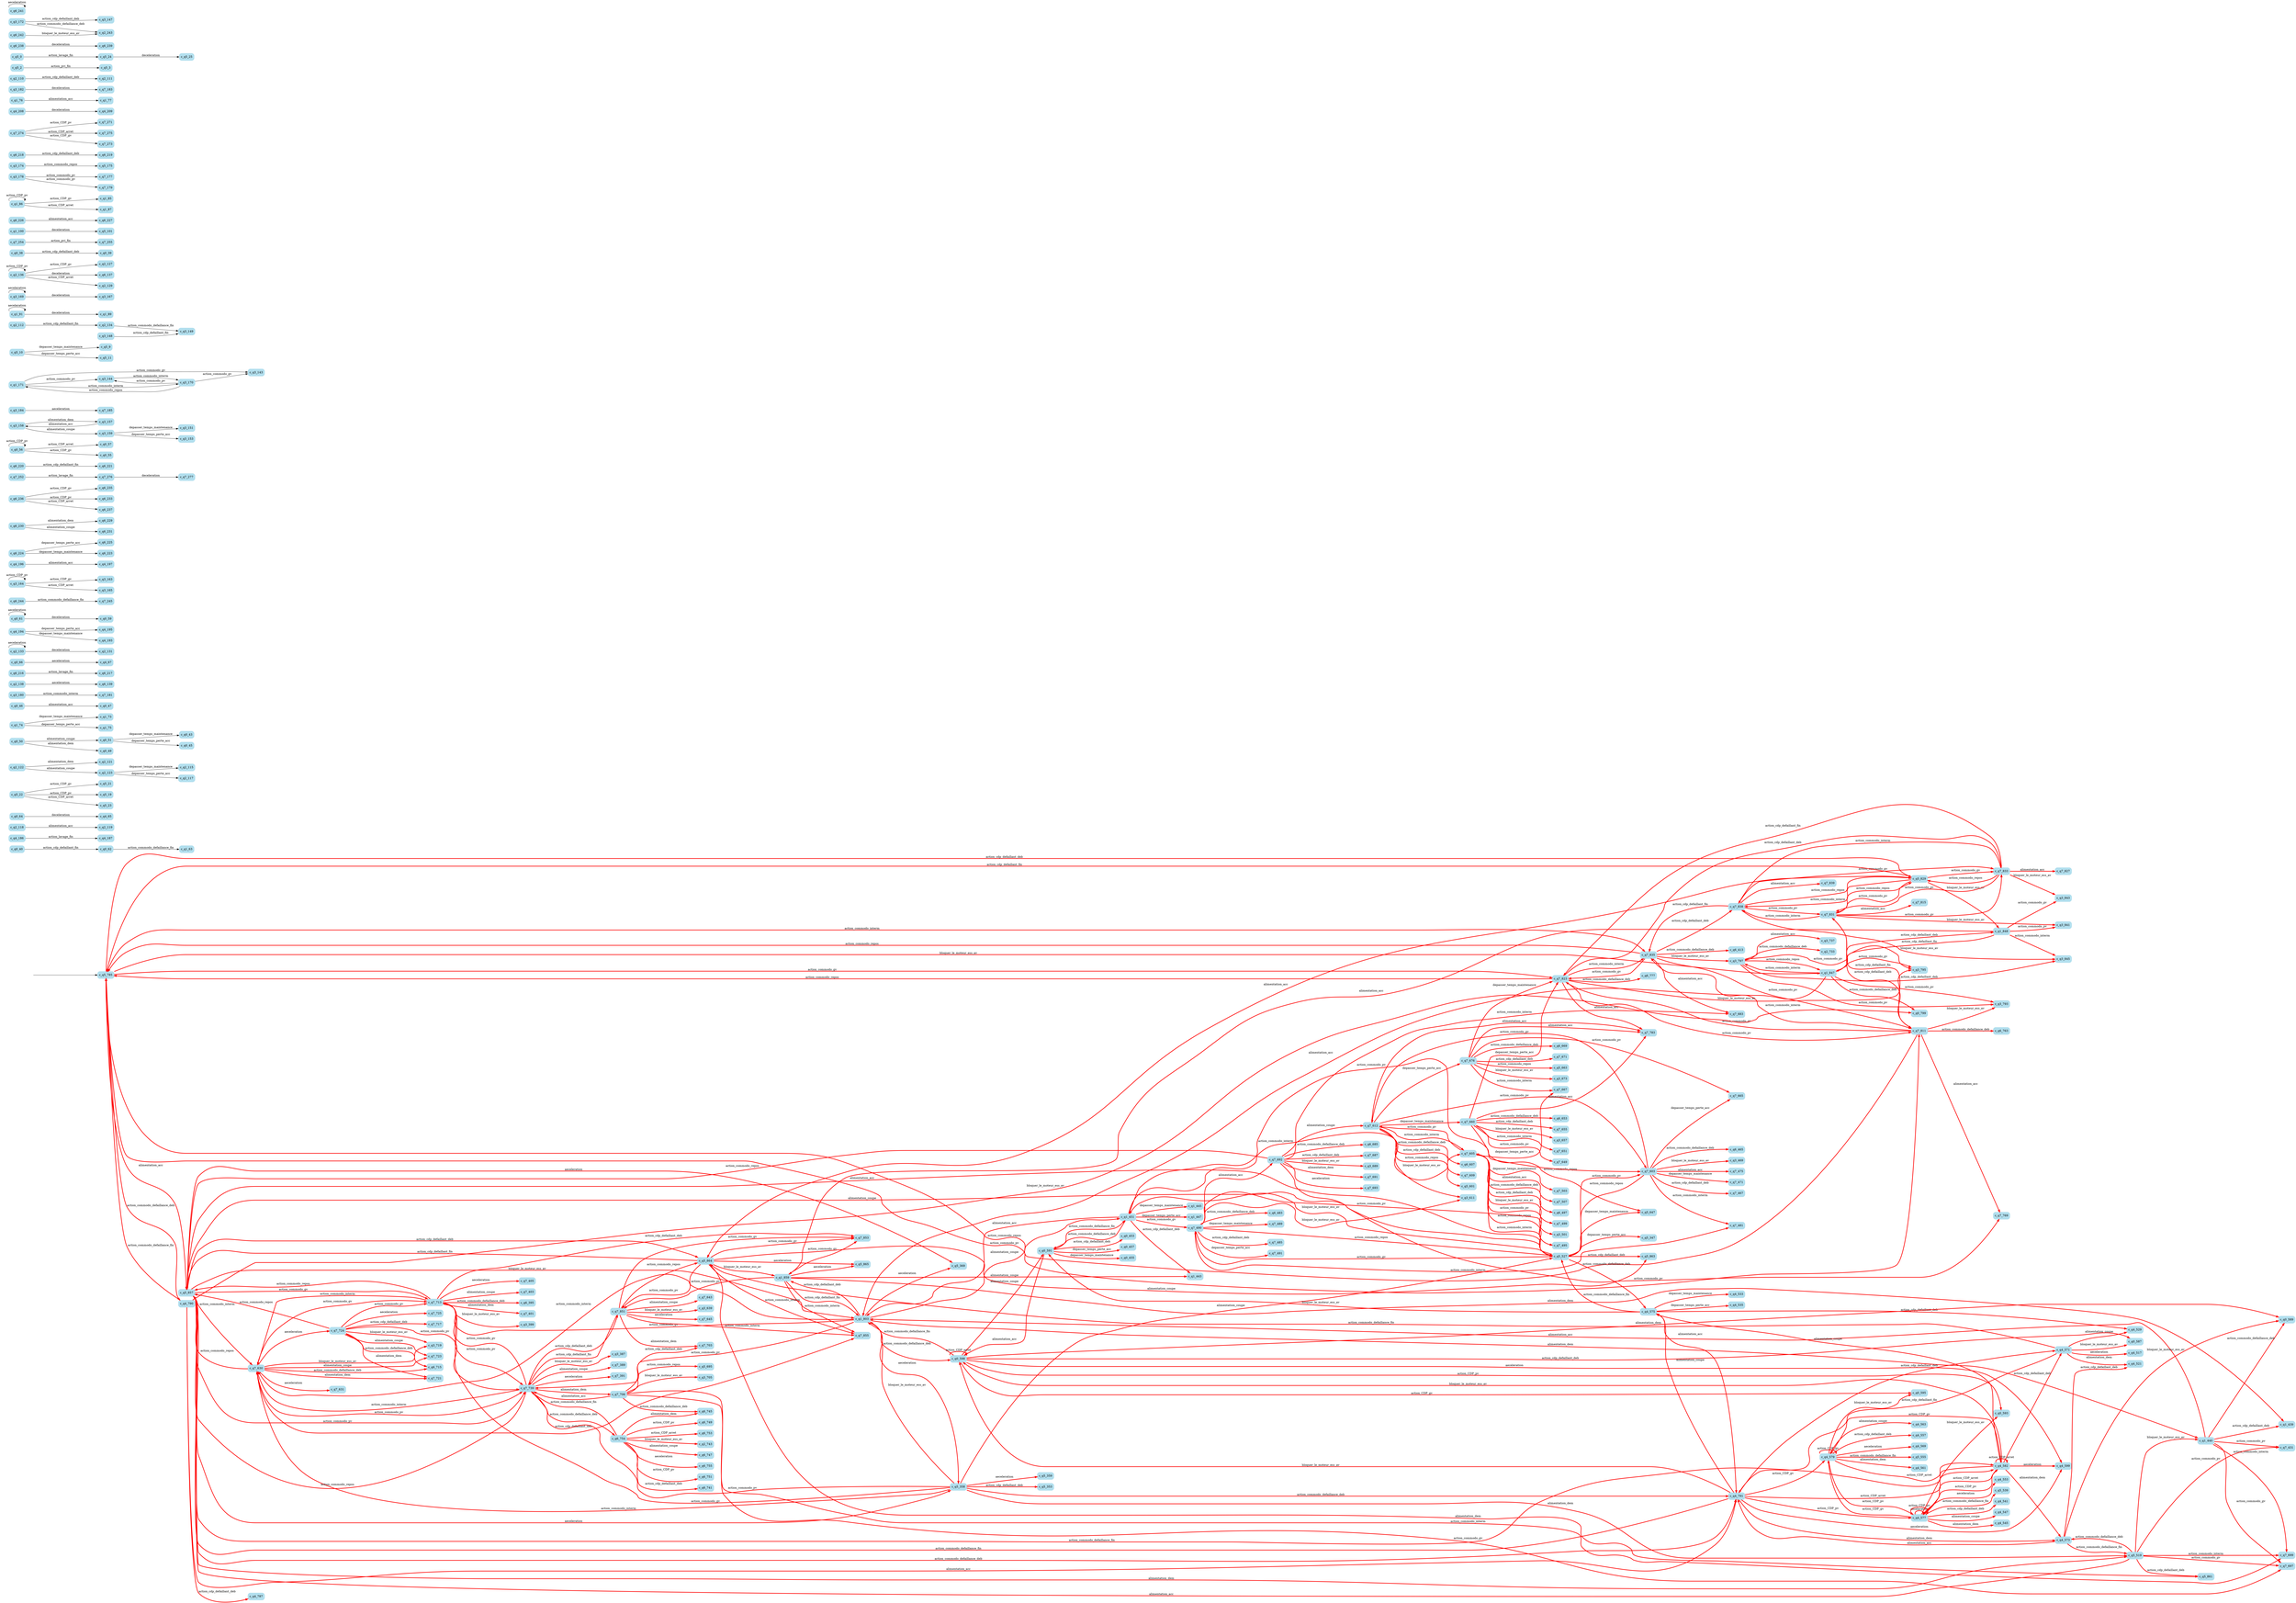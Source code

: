 digraph G {

	rankdir = LR;

	start_c_q5_785[style=invisible];

	node[shape=box, style="rounded, filled", color=lightblue2];

	c_q0_40[label="c_q0_40"];
	c_q4_187[label="c_q4_187"];
	c_q7_643[label="c_q7_643"];
	c_q2_119[label="c_q2_119"];
	c_q4_65[label="c_q4_65"];
	c_q5_22[label="c_q5_22"];
	c_q2_122[label="c_q2_122"];
	c_q3_387[label="c_q3_387"];
	c_q0_50[label="c_q0_50"];
	c_q1_74[label="c_q1_74"];
	c_q0_47[label="c_q0_47"];
	c_q3_180[label="c_q3_180"];
	c_q7_181[label="c_q7_181"];
	c_q6_139[label="c_q6_139"];
	c_q6_217[label="c_q6_217"];
	c_q4_599[label="c_q4_599"];
	c_q5_539[label="c_q5_539"];
	c_q2_115[label="c_q2_115"];
	c_q7_475[label="c_q7_475"];
	c_q0_66[label="c_q0_66"];
	c_q2_133[label="c_q2_133"];
	c_q7_507[label="c_q7_507"];
	c_q4_195[label="c_q4_195"];
	c_q7_405[label="c_q7_405"];
	c_q1_859[label="c_q1_859"];
	c_q7_676[label="c_q7_676"];
	c_q7_692[label="c_q7_692"];
	c_q7_671[label="c_q7_671"];
	c_q0_43[label="c_q0_43"];
	c_q7_630[label="c_q7_630"];
	c_q3_657[label="c_q3_657"];
	c_q6_751[label="c_q6_751"];
	c_q7_403[label="c_q7_403"];
	c_q0_61[label="c_q0_61"];
	c_q6_741[label="c_q6_741"];
	c_q3_719[label="c_q3_719"];
	c_q6_745[label="c_q6_745"];
	c_q3_793[label="c_q3_793"];
	c_q7_471[label="c_q7_471"];
	c_q7_665[label="c_q7_665"];
	c_q5_857[label="c_q5_857"];
	c_q7_245[label="c_q7_245"];
	c_q3_163[label="c_q3_163"];
	c_q4_196[label="c_q4_196"];
	c_q6_225[label="c_q6_225"];
	c_q6_230[label="c_q6_230"];
	c_q4_194[label="c_q4_194"];
	c_q7_769[label="c_q7_769"];
	c_q3_639[label="c_q3_639"];
	c_q6_497[label="c_q6_497"];
	c_q1_847[label="c_q1_847"];
	c_q5_358[label="c_q5_358"];
	c_q1_440[label="c_q1_440"];
	c_q6_749[label="c_q6_749"];
	c_q6_236[label="c_q6_236"];
	c_q7_276[label="c_q7_276"];
	c_q0_591[label="c_q0_591"];
	c_q4_517[label="c_q4_517"];
	c_q6_221[label="c_q6_221"];
	c_q6_483[label="c_q6_483"];
	c_q4_186[label="c_q4_186"];
	c_q4_579[label="c_q4_579"];
	c_q5_863[label="c_q5_863"];
	c_q0_57[label="c_q0_57"];
	c_q3_159[label="c_q3_159"];
	c_q3_184[label="c_q3_184"];
	c_q4_575[label="c_q4_575"];
	c_q6_413[label="c_q6_413"];
	c_q5_663[label="c_q5_663"];
	c_q6_777[label="c_q6_777"];
	c_q3_143[label="c_q3_143"];
	c_q5_9[label="c_q5_9"];
	c_q3_845[label="c_q3_845"];
	c_q7_839[label="c_q7_839"];
	c_q7_645[label="c_q7_645"];
	c_q7_697[label="c_q7_697"];
	c_q7_724[label="c_q7_724"];
	c_q7_499[label="c_q7_499"];
	c_q6_607[label="c_q6_607"];
	c_q2_112[label="c_q2_112"];
	c_q7_723[label="c_q7_723"];
	c_q1_89[label="c_q1_89"];
	c_q3_157[label="c_q3_157"];
	c_q3_167[label="c_q3_167"];
	c_q2_134[label="c_q2_134"];
	c_q6_395[label="c_q6_395"];
	c_q2_127[label="c_q2_127"];
	c_q7_651[label="c_q7_651"];
	c_q0_64[label="c_q0_64"];
	c_q4_541[label="c_q4_541"];
	c_q0_38[label="c_q0_38"];
	c_q1_803[label="c_q1_803"];
	c_q4_563[label="c_q4_563"];
	c_q6_137[label="c_q6_137"];
	c_q7_649[label="c_q7_649"];
	c_q5_359[label="c_q5_359"];
	c_q0_457[label="c_q0_457"];
	c_q0_45[label="c_q0_45"];
	c_q5_865[label="c_q5_865"];
	c_q3_673[label="c_q3_673"];
	c_q7_255[label="c_q7_255"];
	c_q6_753[label="c_q6_753"];
	c_q1_445[label="c_q1_445"];
	c_q5_101[label="c_q5_101"];
	c_q6_226[label="c_q6_226"];
	c_q1_85[label="c_q1_85"];
	c_q4_571[label="c_q4_571"];
	c_q3_797[label="c_q3_797"];
	c_q1_63[label="c_q1_63"];
	c_q3_737[label="c_q3_737"];
	c_q7_683[label="c_q7_683"];
	c_q1_91[label="c_q1_91"];
	c_q7_489[label="c_q7_489"];
	c_q4_557[label="c_q4_557"];
	c_q7_389[label="c_q7_389"];
	c_q7_605[label="c_q7_605"];
	c_q7_431[label="c_q7_431"];
	c_q7_717[label="c_q7_717"];
	c_q7_185[label="c_q7_185"];
	c_q5_647[label="c_q5_647"];
	c_q7_835[label="c_q7_835"];
	c_q6_216[label="c_q6_216"];
	c_q4_547[label="c_q4_547"];
	c_q1_100[label="c_q1_100"];
	c_q3_178[label="c_q3_178"];
	c_q3_174[label="c_q3_174"];
	c_q7_254[label="c_q7_254"];
	c_q4_569[label="c_q4_569"];
	c_q0_56[label="c_q0_56"];
	c_q7_609[label="c_q7_609"];
	c_q7_851[label="c_q7_851"];
	c_q2_131[label="c_q2_131"];
	c_q7_177[label="c_q7_177"];
	c_q7_667[label="c_q7_667"];
	c_q4_197[label="c_q4_197"];
	c_q5_11[label="c_q5_11"];
	c_q4_791[label="c_q4_791"];
	c_q5_861[label="c_q5_861"];
	c_q0_59[label="c_q0_59"];
	c_q6_218[label="c_q6_218"];
	c_q7_271[label="c_q7_271"];
	c_q3_151[label="c_q3_151"];
	c_q1_443[label="c_q1_443"];
	c_q1_73[label="c_q1_73"];
	c_q6_219[label="c_q6_219"];
	c_q6_229[label="c_q6_229"];
	c_q7_838[label="c_q7_838"];
	c_q7_706[label="c_q7_706"];
	c_q4_208[label="c_q4_208"];
	c_q5_829[label="c_q5_829"];
	c_q6_685[label="c_q6_685"];
	c_q1_77[label="c_q1_77"];
	c_q3_182[label="c_q3_182"];
	c_q2_110[label="c_q2_110"];
	c_q3_158[label="c_q3_158"];
	c_q7_275[label="c_q7_275"];
	c_q5_21[label="c_q5_21"];
	c_q0_55[label="c_q0_55"];
	c_q5_601[label="c_q5_601"];
	c_q7_179[label="c_q7_179"];
	c_q7_713[label="c_q7_713"];
	c_q2_138[label="c_q2_138"];
	c_q0_62[label="c_q0_62"];
	c_q2_111[label="c_q2_111"];
	c_q7_853[label="c_q7_853"];
	c_q3_165[label="c_q3_165"];
	c_q6_669[label="c_q6_669"];
	c_q4_535[label="c_q4_535"];
	c_q7_721[label="c_q7_721"];
	c_q2_743[label="c_q2_743"];
	c_q0_455[label="c_q0_455"];
	c_q3_148[label="c_q3_148"];
	c_q7_603[label="c_q7_603"];
	c_q7_183[label="c_q7_183"];
	c_q4_577[label="c_q4_577"];
	c_q7_699[label="c_q7_699"];
	c_q5_519[label="c_q5_519"];
	c_q3_169[label="c_q3_169"];
	c_q6_223[label="c_q6_223"];
	c_q6_235[label="c_q6_235"];
	c_q5_2[label="c_q5_2"];
	c_q4_209[label="c_q4_209"];
	c_q6_220[label="c_q6_220"];
	c_q6_747[label="c_q6_747"];
	c_q5_369[label="c_q5_369"];
	c_q5_175[label="c_q5_175"];
	c_q7_277[label="c_q7_277"];
	c_q5_785[label="c_q5_785"];
	c_q7_703[label="c_q7_703"];
	c_q5_0[label="c_q5_0"];
	c_q5_695[label="c_q5_695"];
	c_q3_149[label="c_q3_149"];
	c_q7_725[label="c_q7_725"];
	c_q2_136[label="c_q2_136"];
	c_q7_833[label="c_q7_833"];
	c_q3_611[label="c_q3_611"];
	c_q5_19[label="c_q5_19"];
	c_q7_811[label="c_q7_811"];
	c_q6_239[label="c_q6_239"];
	c_q6_754[label="c_q6_754"];
	c_q0_51[label="c_q0_51"];
	c_q7_612[label="c_q7_612"];
	c_q7_739[label="c_q7_739"];
	c_q6_227[label="c_q6_227"];
	c_q6_244[label="c_q6_244"];
	c_q3_147[label="c_q3_147"];
	c_q0_453[label="c_q0_453"];
	c_q7_481[label="c_q7_481"];
	c_q3_501[label="c_q3_501"];
	c_q5_555[label="c_q5_555"];
	c_q6_715[label="c_q6_715"];
	c_q4_529[label="c_q4_529"];
	c_q3_705[label="c_q3_705"];
	c_q1_86[label="c_q1_86"];
	c_q2_733[label="c_q2_733"];
	c_q0_46[label="c_q0_46"];
	c_q3_153[label="c_q3_153"];
	c_q3_144[label="c_q3_144"];
	c_q5_864[label="c_q5_864"];
	c_q3_841[label="c_q3_841"];
	c_q6_238[label="c_q6_238"];
	c_q1_87[label="c_q1_87"];
	c_q6_653[label="c_q6_653"];
	c_q3_843[label="c_q3_843"];
	c_q7_485[label="c_q7_485"];
	c_q7_467[label="c_q7_467"];
	c_q5_10[label="c_q5_10"];
	c_q7_391[label="c_q7_391"];
	c_q7_827[label="c_q7_827"];
	c_q3_164[label="c_q3_164"];
	c_q1_171[label="c_q1_171"];
	c_q2_243[label="c_q2_243"];
	c_q7_815[label="c_q7_815"];
	c_q1_75[label="c_q1_75"];
	c_q6_233[label="c_q6_233"];
	c_q3_170[label="c_q3_170"];
	c_q7_274[label="c_q7_274"];
	c_q6_242[label="c_q6_242"];
	c_q0_39[label="c_q0_39"];
	c_q2_129[label="c_q2_129"];
	c_q1_76[label="c_q1_76"];
	c_q0_587[label="c_q0_587"];
	c_q1_848[label="c_q1_848"];
	c_q5_353[label="c_q5_353"];
	c_q1_439[label="c_q1_439"];
	c_q4_521[label="c_q4_521"];
	c_q4_545[label="c_q4_545"];
	c_q7_631[label="c_q7_631"];
	c_q2_121[label="c_q2_121"];
	c_q7_655[label="c_q7_655"];
	c_q4_193[label="c_q4_193"];
	c_q7_660[label="c_q7_660"];
	c_q7_687[label="c_q7_687"];
	c_q2_117[label="c_q2_117"];
	c_q4_553[label="c_q4_553"];
	c_q7_855[label="c_q7_855"];
	c_q2_118[label="c_q2_118"];
	c_q0_589[label="c_q0_589"];
	c_q0_593[label="c_q0_593"];
	c_q0_49[label="c_q0_49"];
	c_q6_237[label="c_q6_237"];
	c_q4_533[label="c_q4_533"];
	c_q5_25[label="c_q5_25"];
	c_q7_401[label="c_q7_401"];
	c_q6_224[label="c_q6_224"];
	c_q3_689[label="c_q3_689"];
	c_q7_273[label="c_q7_273"];
	c_q1_447[label="c_q1_447"];
	c_q3_795[label="c_q3_795"];
	c_q1_451[label="c_q1_451"];
	c_q4_561[label="c_q4_561"];
	c_q7_491[label="c_q7_491"];
	c_q7_691[label="c_q7_691"];
	c_q7_252[label="c_q7_252"];
	c_q7_490[label="c_q7_490"];
	c_q6_241[label="c_q6_241"];
	c_q3_172[label="c_q3_172"];
	c_q7_783[label="c_q7_783"];
	c_q4_582[label="c_q4_582"];
	c_q6_465[label="c_q6_465"];
	c_q4_67[label="c_q4_67"];
	c_q3_399[label="c_q3_399"];
	c_q5_23[label="c_q5_23"];
	c_q5_347[label="c_q5_347"];
	c_q2_123[label="c_q2_123"];
	c_q4_573[label="c_q4_573"];
	c_q0_598[label="c_q0_598"];
	c_q7_823[label="c_q7_823"];
	c_q4_790[label="c_q4_790"];
	c_q7_831[label="c_q7_831"];
	c_q5_3[label="c_q5_3"];
	c_q5_527[label="c_q5_527"];
	c_q0_595[label="c_q0_595"];
	c_q6_231[label="c_q6_231"];
	c_q5_24[label="c_q5_24"];
	c_q6_755[label="c_q6_755"];
	c_q7_495[label="c_q7_495"];
	c_q7_503[label="c_q7_503"];
	c_q4_787[label="c_q4_787"];
	c_q7_693[label="c_q7_693"];
	c_q0_799[label="c_q0_799"];
	c_q3_469[label="c_q3_469"];
	c_q6_763[label="c_q6_763"];

	start_c_q5_785 -> c_q5_785;
	c_q5_0 -> c_q5_24[label="action_lavage_fin"];
	c_q5_2 -> c_q5_3[label="action_pvi_fin"];
	c_q5_785 -> c_q5_829[label="action_cdp_defaillant_deb", penwidth=3, color=red];
	c_q5_829 -> c_q5_785[label="action_cdp_defaillant_fin", penwidth=3, color=red];
	c_q5_10 -> c_q5_9[label="depasser_temps_maintenance"];
	c_q5_10 -> c_q5_11[label="depasser_temps_perte_acc"];
	c_q5_785 -> c_q5_857[label="alimentation_acc", penwidth=3, color=red];
	c_q5_857 -> c_q5_519[label="alimentation_dem", penwidth=3, color=red];
	c_q5_857 -> c_q5_527[label="alimentation_coupe", penwidth=3, color=red];
	c_q5_22 -> c_q5_19[label="action_CDP_pv"];
	c_q5_22 -> c_q5_21[label="action_CDP_gv"];
	c_q5_22 -> c_q5_23[label="action_CDP_arret"];
	c_q5_24 -> c_q5_25[label="deceleration"];
	c_q5_857 -> c_q5_358[label="aeceleration", penwidth=3, color=red];
	c_q5_358 -> c_q1_803[label="bloquer_le_moteur_ess_av", penwidth=3, color=red];
	c_q5_358 -> c_q4_791[label="action_commodo_defaillance_deb", penwidth=3, color=red];
	c_q5_358 -> c_q7_739[label="action_commodo_pv", penwidth=3, color=red];
	c_q5_358 -> c_q7_713[label="action_commodo_gv", penwidth=3, color=red];
	c_q5_785 -> c_q7_835[label="action_commodo_interm", penwidth=3, color=red];
	c_q0_38 -> c_q0_39[label="action_cdp_defaillant_deb"];
	c_q0_40 -> c_q0_62[label="action_cdp_defaillant_fin"];
	c_q0_51 -> c_q0_43[label="depasser_temps_maintenance"];
	c_q0_51 -> c_q0_45[label="depasser_temps_perte_acc"];
	c_q0_46 -> c_q0_47[label="alimentation_acc"];
	c_q0_50 -> c_q0_49[label="alimentation_dem"];
	c_q0_50 -> c_q0_51[label="alimentation_coupe"];
	c_q0_56 -> c_q0_56[label="action_CDP_pv"];
	c_q0_56 -> c_q0_55[label="action_CDP_gv"];
	c_q0_56 -> c_q0_57[label="action_CDP_arret"];
	c_q0_61 -> c_q0_59[label="deceleration"];
	c_q0_61 -> c_q0_61[label="aeceleration"];
	c_q0_62 -> c_q1_63[label="action_commodo_defaillance_fin"];
	c_q0_64 -> c_q4_65[label="deceleration"];
	c_q0_66 -> c_q4_67[label="aeceleration"];
	c_q1_803 -> c_q1_859[label="action_cdp_defaillant_deb", penwidth=3, color=red];
	c_q1_859 -> c_q1_803[label="action_cdp_defaillant_fin", penwidth=3, color=red];
	c_q1_74 -> c_q1_73[label="depasser_temps_maintenance"];
	c_q1_74 -> c_q1_75[label="depasser_temps_perte_acc"];
	c_q1_76 -> c_q1_77[label="alimentation_acc"];
	c_q1_803 -> c_q1_440[label="alimentation_dem", penwidth=3, color=red];
	c_q1_803 -> c_q1_451[label="alimentation_coupe", penwidth=3, color=red];
	c_q1_86 -> c_q1_86[label="action_CDP_pv"];
	c_q1_86 -> c_q1_85[label="action_CDP_gv"];
	c_q1_86 -> c_q1_87[label="action_CDP_arret"];
	c_q1_91 -> c_q1_89[label="deceleration"];
	c_q1_91 -> c_q1_91[label="aeceleration"];
	c_q1_451 -> c_q0_591[label="action_commodo_defaillance_deb", penwidth=3, color=red];
	c_q1_171 -> c_q3_144[label="action_commodo_pv"];
	c_q1_171 -> c_q3_143[label="action_commodo_gv"];
	c_q1_171 -> c_q3_170[label="action_commodo_interm"];
	c_q1_100 -> c_q5_101[label="deceleration"];
	c_q1_803 -> c_q5_358[label="aeceleration", penwidth=3, color=red];
	c_q1_451 -> c_q7_603[label="action_commodo_pv", penwidth=3, color=red];
	c_q1_451 -> c_q7_490[label="action_commodo_gv", penwidth=3, color=red];
	c_q1_451 -> c_q7_605[label="action_commodo_interm", penwidth=3, color=red];
	c_q2_110 -> c_q2_111[label="action_cdp_defaillant_deb"];
	c_q2_112 -> c_q2_134[label="action_cdp_defaillant_fin"];
	c_q2_123 -> c_q2_115[label="depasser_temps_maintenance"];
	c_q2_123 -> c_q2_117[label="depasser_temps_perte_acc"];
	c_q2_118 -> c_q2_119[label="alimentation_acc"];
	c_q2_122 -> c_q2_121[label="alimentation_dem"];
	c_q2_122 -> c_q2_123[label="alimentation_coupe"];
	c_q2_136 -> c_q2_136[label="action_CDP_pv"];
	c_q2_136 -> c_q2_127[label="action_CDP_gv"];
	c_q2_136 -> c_q2_129[label="action_CDP_arret"];
	c_q2_133 -> c_q2_131[label="deceleration"];
	c_q2_133 -> c_q2_133[label="aeceleration"];
	c_q2_134 -> c_q3_149[label="action_commodo_defaillance_fin"];
	c_q2_136 -> c_q6_137[label="deceleration"];
	c_q2_138 -> c_q6_139[label="aeceleration"];
	c_q3_170 -> c_q3_144[label="action_commodo_pv"];
	c_q3_170 -> c_q3_143[label="action_commodo_gv"];
	c_q3_144 -> c_q3_170[label="action_commodo_interm"];
	c_q3_172 -> c_q3_147[label="action_cdp_defaillant_deb"];
	c_q3_148 -> c_q3_149[label="action_cdp_defaillant_fin"];
	c_q3_159 -> c_q3_151[label="depasser_temps_maintenance"];
	c_q3_159 -> c_q3_153[label="depasser_temps_perte_acc"];
	c_q3_157 -> c_q3_158[label="alimentation_acc"];
	c_q3_158 -> c_q3_157[label="alimentation_dem"];
	c_q3_158 -> c_q3_159[label="alimentation_coupe"];
	c_q3_164 -> c_q3_164[label="action_CDP_pv"];
	c_q3_164 -> c_q3_163[label="action_CDP_gv"];
	c_q3_164 -> c_q3_165[label="action_CDP_arret"];
	c_q3_169 -> c_q3_167[label="deceleration"];
	c_q3_169 -> c_q3_169[label="aeceleration"];
	c_q3_170 -> c_q1_171[label="action_commodo_repos"];
	c_q3_172 -> c_q2_243[label="action_commodo_defaillance_deb"];
	c_q3_174 -> c_q5_175[label="action_commodo_repos"];
	c_q3_178 -> c_q7_177[label="action_commodo_pv"];
	c_q3_178 -> c_q7_179[label="action_commodo_gv"];
	c_q3_180 -> c_q7_181[label="action_commodo_interm"];
	c_q3_182 -> c_q7_183[label="deceleration"];
	c_q3_184 -> c_q7_185[label="aeceleration"];
	c_q4_186 -> c_q4_187[label="action_lavage_fin"];
	c_q4_791 -> c_q4_571[label="action_cdp_defaillant_deb", penwidth=3, color=red];
	c_q4_571 -> c_q4_791[label="action_cdp_defaillant_fin", penwidth=3, color=red];
	c_q4_194 -> c_q4_193[label="depasser_temps_maintenance"];
	c_q4_194 -> c_q4_195[label="depasser_temps_perte_acc"];
	c_q4_196 -> c_q4_197[label="alimentation_acc"];
	c_q4_791 -> c_q4_573[label="alimentation_dem", penwidth=3, color=red];
	c_q4_791 -> c_q4_575[label="alimentation_coupe", penwidth=3, color=red];
	c_q4_791 -> c_q4_577[label="action_CDP_pv", penwidth=3, color=red];
	c_q4_577 -> c_q4_579[label="action_CDP_gv", penwidth=3, color=red];
	c_q4_579 -> c_q4_582[label="action_CDP_arret", penwidth=3, color=red];
	c_q4_208 -> c_q4_209[label="deceleration"];
	c_q4_577 -> c_q4_577[label="aeceleration", penwidth=3, color=red];
	c_q4_582 -> c_q0_598[label="bloquer_le_moteur_ess_av", penwidth=3, color=red];
	c_q4_582 -> c_q5_857[label="action_commodo_defaillance_fin", penwidth=3, color=red];
	c_q6_216 -> c_q6_217[label="action_lavage_fin"];
	c_q6_218 -> c_q6_219[label="action_cdp_defaillant_deb"];
	c_q6_220 -> c_q6_221[label="action_cdp_defaillant_fin"];
	c_q6_224 -> c_q6_223[label="depasser_temps_maintenance"];
	c_q6_224 -> c_q6_225[label="depasser_temps_perte_acc"];
	c_q6_226 -> c_q6_227[label="alimentation_acc"];
	c_q6_230 -> c_q6_229[label="alimentation_dem"];
	c_q6_230 -> c_q6_231[label="alimentation_coupe"];
	c_q6_236 -> c_q6_233[label="action_CDP_pv"];
	c_q6_236 -> c_q6_235[label="action_CDP_gv"];
	c_q6_236 -> c_q6_237[label="action_CDP_arret"];
	c_q6_238 -> c_q6_239[label="deceleration"];
	c_q6_241 -> c_q6_241[label="aeceleration"];
	c_q6_242 -> c_q2_243[label="bloquer_le_moteur_ess_av"];
	c_q6_244 -> c_q7_245[label="action_commodo_defaillance_fin"];
	c_q7_713 -> c_q7_739[label="action_commodo_pv", penwidth=3, color=red];
	c_q7_605 -> c_q7_612[label="action_commodo_gv", penwidth=3, color=red];
	c_q7_713 -> c_q7_630[label="action_commodo_interm", penwidth=3, color=red];
	c_q7_252 -> c_q7_276[label="action_lavage_fin"];
	c_q7_254 -> c_q7_255[label="action_pvi_fin"];
	c_q7_739 -> c_q7_851[label="action_cdp_defaillant_deb", penwidth=3, color=red];
	c_q7_851 -> c_q7_739[label="action_cdp_defaillant_fin", penwidth=3, color=red];
	c_q7_612 -> c_q7_660[label="depasser_temps_maintenance", penwidth=3, color=red];
	c_q7_612 -> c_q7_676[label="depasser_temps_perte_acc", penwidth=3, color=red];
	c_q7_490 -> c_q7_692[label="alimentation_acc", penwidth=3, color=red];
	c_q7_739 -> c_q7_706[label="alimentation_dem", penwidth=3, color=red];
	c_q7_692 -> c_q7_612[label="alimentation_coupe", penwidth=3, color=red];
	c_q7_274 -> c_q7_271[label="action_CDP_pv"];
	c_q7_274 -> c_q7_273[label="action_CDP_gv"];
	c_q7_274 -> c_q7_275[label="action_CDP_arret"];
	c_q7_276 -> c_q7_277[label="deceleration"];
	c_q7_630 -> c_q7_724[label="aeceleration", penwidth=3, color=red];
	c_q7_835 -> c_q3_797[label="bloquer_le_moteur_ess_av", penwidth=3, color=red];
	c_q7_603 -> c_q5_527[label="action_commodo_repos", penwidth=3, color=red];
	c_q7_739 -> c_q6_754[label="action_commodo_defaillance_deb", penwidth=3, color=red];
	c_q5_785 -> c_q7_811[label="action_commodo_pv", penwidth=3, color=red];
	c_q5_785 -> c_q7_823[label="action_commodo_gv", penwidth=3, color=red];
	c_q5_785 -> c_q4_790[label="action_commodo_defaillance_deb", penwidth=3, color=red];
	c_q5_785 -> c_q1_847[label="bloquer_le_moteur_ess_av", penwidth=3, color=red];
	c_q5_829 -> c_q7_831[label="action_commodo_pv", penwidth=3, color=red];
	c_q5_829 -> c_q7_833[label="action_commodo_gv", penwidth=3, color=red];
	c_q5_829 -> c_q7_838[label="action_commodo_interm", penwidth=3, color=red];
	c_q5_829 -> c_q1_848[label="bloquer_le_moteur_ess_av", penwidth=3, color=red];
	c_q5_829 -> c_q5_864[label="alimentation_acc", penwidth=3, color=red];
	c_q5_857 -> c_q7_739[label="action_commodo_pv", penwidth=3, color=red];
	c_q5_857 -> c_q7_713[label="action_commodo_gv", penwidth=3, color=red];
	c_q5_857 -> c_q7_630[label="action_commodo_interm", penwidth=3, color=red];
	c_q5_857 -> c_q4_791[label="action_commodo_defaillance_deb", penwidth=3, color=red];
	c_q5_857 -> c_q5_864[label="action_cdp_defaillant_deb", penwidth=3, color=red];
	c_q5_857 -> c_q1_803[label="bloquer_le_moteur_ess_av", penwidth=3, color=red];
	c_q5_857 -> c_q5_369[label="aeceleration", penwidth=3, color=red];
	c_q5_519 -> c_q7_431[label="action_commodo_pv", penwidth=3, color=red];
	c_q5_519 -> c_q7_697[label="action_commodo_gv", penwidth=3, color=red];
	c_q5_519 -> c_q7_699[label="action_commodo_interm", penwidth=3, color=red];
	c_q5_519 -> c_q4_573[label="action_commodo_defaillance_deb", penwidth=3, color=red];
	c_q5_519 -> c_q5_861[label="action_cdp_defaillant_deb", penwidth=3, color=red];
	c_q5_519 -> c_q1_440[label="bloquer_le_moteur_ess_av", penwidth=3, color=red];
	c_q5_519 -> c_q5_857[label="alimentation_acc", penwidth=3, color=red];
	c_q5_527 -> c_q7_603[label="action_commodo_pv", penwidth=3, color=red];
	c_q5_527 -> c_q7_490[label="action_commodo_gv", penwidth=3, color=red];
	c_q5_527 -> c_q7_605[label="action_commodo_interm", penwidth=3, color=red];
	c_q5_527 -> c_q4_575[label="action_commodo_defaillance_deb", penwidth=3, color=red];
	c_q5_527 -> c_q5_863[label="action_cdp_defaillant_deb", penwidth=3, color=red];
	c_q5_527 -> c_q1_451[label="bloquer_le_moteur_ess_av", penwidth=3, color=red];
	c_q5_527 -> c_q5_647[label="depasser_temps_maintenance", penwidth=3, color=red];
	c_q5_527 -> c_q5_347[label="depasser_temps_perte_acc", penwidth=3, color=red];
	c_q5_527 -> c_q5_857[label="alimentation_acc", penwidth=3, color=red];
	c_q5_358 -> c_q7_630[label="action_commodo_interm", penwidth=3, color=red];
	c_q5_358 -> c_q5_353[label="action_cdp_defaillant_deb", penwidth=3, color=red];
	c_q5_358 -> c_q5_519[label="alimentation_dem", penwidth=3, color=red];
	c_q5_358 -> c_q5_527[label="alimentation_coupe", penwidth=3, color=red];
	c_q5_358 -> c_q5_359[label="aeceleration", penwidth=3, color=red];
	c_q1_803 -> c_q7_739[label="action_commodo_pv", penwidth=3, color=red];
	c_q1_803 -> c_q7_713[label="action_commodo_gv", penwidth=3, color=red];
	c_q1_803 -> c_q7_630[label="action_commodo_interm", penwidth=3, color=red];
	c_q1_803 -> c_q0_598[label="action_commodo_defaillance_deb", penwidth=3, color=red];
	c_q1_803 -> c_q5_369[label="aeceleration", penwidth=3, color=red];
	c_q4_791 -> c_q5_857[label="action_commodo_defaillance_fin", penwidth=3, color=red];
	c_q4_791 -> c_q0_598[label="bloquer_le_moteur_ess_av", penwidth=3, color=red];
	c_q4_791 -> c_q4_579[label="action_CDP_gv", penwidth=3, color=red];
	c_q4_791 -> c_q4_582[label="action_CDP_arret", penwidth=3, color=red];
	c_q4_791 -> c_q4_599[label="aeceleration", penwidth=3, color=red];
	c_q7_739 -> c_q5_857[label="action_commodo_repos", penwidth=3, color=red];
	c_q7_739 -> c_q7_713[label="action_commodo_gv", penwidth=3, color=red];
	c_q7_739 -> c_q7_630[label="action_commodo_interm", penwidth=3, color=red];
	c_q7_739 -> c_q3_387[label="bloquer_le_moteur_ess_av", penwidth=3, color=red];
	c_q7_739 -> c_q7_389[label="alimentation_coupe", penwidth=3, color=red];
	c_q7_739 -> c_q7_391[label="aeceleration", penwidth=3, color=red];
	c_q7_713 -> c_q5_857[label="action_commodo_repos", penwidth=3, color=red];
	c_q7_713 -> c_q6_395[label="action_commodo_defaillance_deb", penwidth=3, color=red];
	c_q7_713 -> c_q7_853[label="action_cdp_defaillant_deb", penwidth=3, color=red];
	c_q7_713 -> c_q3_399[label="bloquer_le_moteur_ess_av", penwidth=3, color=red];
	c_q7_713 -> c_q7_401[label="alimentation_dem", penwidth=3, color=red];
	c_q7_713 -> c_q7_403[label="alimentation_coupe", penwidth=3, color=red];
	c_q7_713 -> c_q7_405[label="aeceleration", penwidth=3, color=red];
	c_q7_835 -> c_q5_785[label="action_commodo_repos", penwidth=3, color=red];
	c_q7_835 -> c_q7_811[label="action_commodo_pv", penwidth=3, color=red];
	c_q7_835 -> c_q7_823[label="action_commodo_gv", penwidth=3, color=red];
	c_q7_835 -> c_q6_413[label="action_commodo_defaillance_deb", penwidth=3, color=red];
	c_q7_835 -> c_q7_838[label="action_cdp_defaillant_deb", penwidth=3, color=red];
	c_q7_835 -> c_q7_683[label="alimentation_acc", penwidth=3, color=red];
	c_q1_859 -> c_q7_851[label="action_commodo_pv", penwidth=3, color=red];
	c_q1_859 -> c_q7_853[label="action_commodo_gv", penwidth=3, color=red];
	c_q1_859 -> c_q7_855[label="action_commodo_interm", penwidth=3, color=red];
	c_q1_859 -> c_q1_439[label="alimentation_dem", penwidth=3, color=red];
	c_q1_859 -> c_q1_443[label="alimentation_coupe", penwidth=3, color=red];
	c_q1_859 -> c_q5_865[label="aeceleration", penwidth=3, color=red];
	c_q1_440 -> c_q7_431[label="action_commodo_pv", penwidth=3, color=red];
	c_q1_440 -> c_q7_697[label="action_commodo_gv", penwidth=3, color=red];
	c_q1_440 -> c_q7_699[label="action_commodo_interm", penwidth=3, color=red];
	c_q1_440 -> c_q0_589[label="action_commodo_defaillance_deb", penwidth=3, color=red];
	c_q1_440 -> c_q1_439[label="action_cdp_defaillant_deb", penwidth=3, color=red];
	c_q1_440 -> c_q1_803[label="alimentation_acc", penwidth=3, color=red];
	c_q1_451 -> c_q1_443[label="action_cdp_defaillant_deb", penwidth=3, color=red];
	c_q1_451 -> c_q1_445[label="depasser_temps_maintenance", penwidth=3, color=red];
	c_q1_451 -> c_q1_447[label="depasser_temps_perte_acc", penwidth=3, color=red];
	c_q1_451 -> c_q1_803[label="alimentation_acc", penwidth=3, color=red];
	c_q0_591 -> c_q1_451[label="action_commodo_defaillance_fin", penwidth=3, color=red];
	c_q0_591 -> c_q0_453[label="action_cdp_defaillant_deb", penwidth=3, color=red];
	c_q0_591 -> c_q0_455[label="depasser_temps_maintenance", penwidth=3, color=red];
	c_q0_591 -> c_q0_457[label="depasser_temps_perte_acc", penwidth=3, color=red];
	c_q0_591 -> c_q0_598[label="alimentation_acc", penwidth=3, color=red];
	c_q7_603 -> c_q7_612[label="action_commodo_gv", penwidth=3, color=red];
	c_q7_603 -> c_q7_481[label="action_commodo_interm", penwidth=3, color=red];
	c_q7_603 -> c_q6_465[label="action_commodo_defaillance_deb", penwidth=3, color=red];
	c_q7_603 -> c_q7_467[label="action_cdp_defaillant_deb", penwidth=3, color=red];
	c_q7_603 -> c_q3_469[label="bloquer_le_moteur_ess_av", penwidth=3, color=red];
	c_q7_603 -> c_q7_471[label="depasser_temps_maintenance", penwidth=3, color=red];
	c_q7_603 -> c_q7_665[label="depasser_temps_perte_acc", penwidth=3, color=red];
	c_q7_603 -> c_q7_475[label="alimentation_acc", penwidth=3, color=red];
	c_q7_490 -> c_q5_527[label="action_commodo_repos", penwidth=3, color=red];
	c_q7_490 -> c_q7_495[label="action_commodo_pv", penwidth=3, color=red];
	c_q7_490 -> c_q7_481[label="action_commodo_interm", penwidth=3, color=red];
	c_q7_490 -> c_q6_483[label="action_commodo_defaillance_deb", penwidth=3, color=red];
	c_q7_490 -> c_q7_485[label="action_cdp_defaillant_deb", penwidth=3, color=red];
	c_q7_490 -> c_q3_611[label="bloquer_le_moteur_ess_av", penwidth=3, color=red];
	c_q7_490 -> c_q7_489[label="depasser_temps_maintenance", penwidth=3, color=red];
	c_q7_490 -> c_q7_491[label="depasser_temps_perte_acc", penwidth=3, color=red];
	c_q7_605 -> c_q5_527[label="action_commodo_repos", penwidth=3, color=red];
	c_q7_605 -> c_q7_495[label="action_commodo_pv", penwidth=3, color=red];
	c_q7_605 -> c_q6_497[label="action_commodo_defaillance_deb", penwidth=3, color=red];
	c_q7_605 -> c_q7_499[label="action_cdp_defaillant_deb", penwidth=3, color=red];
	c_q7_605 -> c_q3_501[label="bloquer_le_moteur_ess_av", penwidth=3, color=red];
	c_q7_605 -> c_q7_503[label="depasser_temps_maintenance", penwidth=3, color=red];
	c_q7_605 -> c_q7_667[label="depasser_temps_perte_acc", penwidth=3, color=red];
	c_q7_605 -> c_q7_507[label="alimentation_acc", penwidth=3, color=red];
	c_q4_571 -> c_q5_864[label="action_commodo_defaillance_fin", penwidth=3, color=red];
	c_q4_571 -> c_q0_587[label="bloquer_le_moteur_ess_av", penwidth=3, color=red];
	c_q4_571 -> c_q4_521[label="alimentation_dem", penwidth=3, color=red];
	c_q4_571 -> c_q4_529[label="alimentation_coupe", penwidth=3, color=red];
	c_q4_571 -> c_q4_517[label="aeceleration", penwidth=3, color=red];
	c_q4_573 -> c_q5_519[label="action_commodo_defaillance_fin", penwidth=3, color=red];
	c_q4_573 -> c_q4_521[label="action_cdp_defaillant_deb", penwidth=3, color=red];
	c_q4_573 -> c_q0_589[label="bloquer_le_moteur_ess_av", penwidth=3, color=red];
	c_q4_573 -> c_q4_791[label="alimentation_acc", penwidth=3, color=red];
	c_q4_575 -> c_q5_527[label="action_commodo_defaillance_fin", penwidth=3, color=red];
	c_q4_575 -> c_q4_529[label="action_cdp_defaillant_deb", penwidth=3, color=red];
	c_q4_575 -> c_q0_591[label="bloquer_le_moteur_ess_av", penwidth=3, color=red];
	c_q4_575 -> c_q4_533[label="depasser_temps_maintenance", penwidth=3, color=red];
	c_q4_575 -> c_q4_535[label="depasser_temps_perte_acc", penwidth=3, color=red];
	c_q4_575 -> c_q4_791[label="alimentation_acc", penwidth=3, color=red];
	c_q4_577 -> c_q5_539[label="action_commodo_defaillance_fin", penwidth=3, color=red];
	c_q4_577 -> c_q4_541[label="action_cdp_defaillant_deb", penwidth=3, color=red];
	c_q4_577 -> c_q0_593[label="bloquer_le_moteur_ess_av", penwidth=3, color=red];
	c_q4_577 -> c_q4_545[label="alimentation_dem", penwidth=3, color=red];
	c_q4_577 -> c_q4_547[label="alimentation_coupe", penwidth=3, color=red];
	c_q4_577 -> c_q4_577[label="action_CDP_pv", penwidth=3, color=red];
	c_q4_577 -> c_q4_582[label="action_CDP_arret", penwidth=3, color=red];
	c_q4_577 -> c_q4_553[label="aeceleration", penwidth=3, color=red];
	c_q4_579 -> c_q5_555[label="action_commodo_defaillance_fin", penwidth=3, color=red];
	c_q4_579 -> c_q4_557[label="action_cdp_defaillant_deb", penwidth=3, color=red];
	c_q4_579 -> c_q0_595[label="bloquer_le_moteur_ess_av", penwidth=3, color=red];
	c_q4_579 -> c_q4_561[label="alimentation_dem", penwidth=3, color=red];
	c_q4_579 -> c_q4_563[label="alimentation_coupe", penwidth=3, color=red];
	c_q4_579 -> c_q4_577[label="action_CDP_pv", penwidth=3, color=red];
	c_q4_579 -> c_q4_579[label="action_CDP_gv", penwidth=3, color=red];
	c_q4_579 -> c_q4_569[label="aeceleration", penwidth=3, color=red];
	c_q4_582 -> c_q4_571[label="action_cdp_defaillant_deb", penwidth=3, color=red];
	c_q4_582 -> c_q4_573[label="alimentation_dem", penwidth=3, color=red];
	c_q4_582 -> c_q4_575[label="alimentation_coupe", penwidth=3, color=red];
	c_q4_582 -> c_q4_577[label="action_CDP_pv", penwidth=3, color=red];
	c_q4_582 -> c_q4_579[label="action_CDP_gv", penwidth=3, color=red];
	c_q4_582 -> c_q4_582[label="action_CDP_arret", penwidth=3, color=red];
	c_q4_582 -> c_q4_599[label="aeceleration", penwidth=3, color=red];
	c_q0_598 -> c_q1_803[label="action_commodo_defaillance_fin", penwidth=3, color=red];
	c_q0_598 -> c_q0_587[label="action_cdp_defaillant_deb", penwidth=3, color=red];
	c_q0_598 -> c_q0_589[label="alimentation_dem", penwidth=3, color=red];
	c_q0_598 -> c_q0_591[label="alimentation_coupe", penwidth=3, color=red];
	c_q0_598 -> c_q0_593[label="action_CDP_pv", penwidth=3, color=red];
	c_q0_598 -> c_q0_595[label="action_CDP_gv", penwidth=3, color=red];
	c_q0_598 -> c_q0_598[label="action_CDP_arret", penwidth=3, color=red];
	c_q0_598 -> c_q4_599[label="aeceleration", penwidth=3, color=red];
	c_q7_612 -> c_q5_601[label="action_commodo_repos", penwidth=3, color=red];
	c_q7_612 -> c_q7_603[label="action_commodo_pv", penwidth=3, color=red];
	c_q7_612 -> c_q7_605[label="action_commodo_interm", penwidth=3, color=red];
	c_q7_612 -> c_q6_607[label="action_commodo_defaillance_deb", penwidth=3, color=red];
	c_q7_612 -> c_q7_609[label="action_cdp_defaillant_deb", penwidth=3, color=red];
	c_q7_612 -> c_q3_611[label="bloquer_le_moteur_ess_av", penwidth=3, color=red];
	c_q7_612 -> c_q7_783[label="alimentation_acc", penwidth=3, color=red];
	c_q7_630 -> c_q5_857[label="action_commodo_repos", penwidth=3, color=red];
	c_q7_630 -> c_q7_739[label="action_commodo_pv", penwidth=3, color=red];
	c_q7_630 -> c_q7_713[label="action_commodo_gv", penwidth=3, color=red];
	c_q7_630 -> c_q6_715[label="action_commodo_defaillance_deb", penwidth=3, color=red];
	c_q7_630 -> c_q7_855[label="action_cdp_defaillant_deb", penwidth=3, color=red];
	c_q7_630 -> c_q3_719[label="bloquer_le_moteur_ess_av", penwidth=3, color=red];
	c_q7_630 -> c_q7_721[label="alimentation_dem", penwidth=3, color=red];
	c_q7_630 -> c_q7_723[label="alimentation_coupe", penwidth=3, color=red];
	c_q7_630 -> c_q7_631[label="aeceleration", penwidth=3, color=red];
	c_q7_851 -> c_q5_864[label="action_commodo_repos", penwidth=3, color=red];
	c_q7_851 -> c_q7_853[label="action_commodo_gv", penwidth=3, color=red];
	c_q7_851 -> c_q7_855[label="action_commodo_interm", penwidth=3, color=red];
	c_q7_851 -> c_q3_639[label="bloquer_le_moteur_ess_av", penwidth=3, color=red];
	c_q7_851 -> c_q7_703[label="alimentation_dem", penwidth=3, color=red];
	c_q7_851 -> c_q7_643[label="alimentation_coupe", penwidth=3, color=red];
	c_q7_851 -> c_q7_645[label="aeceleration", penwidth=3, color=red];
	c_q7_660 -> c_q5_647[label="action_commodo_repos", penwidth=3, color=red];
	c_q7_660 -> c_q7_649[label="action_commodo_pv", penwidth=3, color=red];
	c_q7_660 -> c_q7_651[label="action_commodo_interm", penwidth=3, color=red];
	c_q7_660 -> c_q6_653[label="action_commodo_defaillance_deb", penwidth=3, color=red];
	c_q7_660 -> c_q7_655[label="action_cdp_defaillant_deb", penwidth=3, color=red];
	c_q7_660 -> c_q3_657[label="bloquer_le_moteur_ess_av", penwidth=3, color=red];
	c_q7_660 -> c_q7_823[label="depasser_temps_perte_acc", penwidth=3, color=red];
	c_q7_660 -> c_q7_783[label="alimentation_acc", penwidth=3, color=red];
	c_q7_676 -> c_q5_663[label="action_commodo_repos", penwidth=3, color=red];
	c_q7_676 -> c_q7_665[label="action_commodo_pv", penwidth=3, color=red];
	c_q7_676 -> c_q7_667[label="action_commodo_interm", penwidth=3, color=red];
	c_q7_676 -> c_q6_669[label="action_commodo_defaillance_deb", penwidth=3, color=red];
	c_q7_676 -> c_q7_671[label="action_cdp_defaillant_deb", penwidth=3, color=red];
	c_q7_676 -> c_q3_673[label="bloquer_le_moteur_ess_av", penwidth=3, color=red];
	c_q7_676 -> c_q7_823[label="depasser_temps_maintenance", penwidth=3, color=red];
	c_q7_676 -> c_q7_783[label="alimentation_acc", penwidth=3, color=red];
	c_q7_692 -> c_q5_857[label="action_commodo_repos", penwidth=3, color=red];
	c_q7_692 -> c_q7_769[label="action_commodo_pv", penwidth=3, color=red];
	c_q7_692 -> c_q7_683[label="action_commodo_interm", penwidth=3, color=red];
	c_q7_692 -> c_q6_685[label="action_commodo_defaillance_deb", penwidth=3, color=red];
	c_q7_692 -> c_q7_687[label="action_cdp_defaillant_deb", penwidth=3, color=red];
	c_q7_692 -> c_q3_689[label="bloquer_le_moteur_ess_av", penwidth=3, color=red];
	c_q7_692 -> c_q7_691[label="alimentation_dem", penwidth=3, color=red];
	c_q7_692 -> c_q7_693[label="aeceleration", penwidth=3, color=red];
	c_q7_706 -> c_q5_695[label="action_commodo_repos", penwidth=3, color=red];
	c_q7_706 -> c_q7_697[label="action_commodo_gv", penwidth=3, color=red];
	c_q7_706 -> c_q7_699[label="action_commodo_interm", penwidth=3, color=red];
	c_q7_706 -> c_q6_745[label="action_commodo_defaillance_deb", penwidth=3, color=red];
	c_q7_706 -> c_q7_703[label="action_cdp_defaillant_deb", penwidth=3, color=red];
	c_q7_706 -> c_q3_705[label="bloquer_le_moteur_ess_av", penwidth=3, color=red];
	c_q7_706 -> c_q7_739[label="alimentation_acc", penwidth=3, color=red];
	c_q7_724 -> c_q5_857[label="action_commodo_repos", penwidth=3, color=red];
	c_q7_724 -> c_q7_739[label="action_commodo_pv", penwidth=3, color=red];
	c_q7_724 -> c_q7_713[label="action_commodo_gv", penwidth=3, color=red];
	c_q7_724 -> c_q6_715[label="action_commodo_defaillance_deb", penwidth=3, color=red];
	c_q7_724 -> c_q7_717[label="action_cdp_defaillant_deb", penwidth=3, color=red];
	c_q7_724 -> c_q3_719[label="bloquer_le_moteur_ess_av", penwidth=3, color=red];
	c_q7_724 -> c_q7_721[label="alimentation_dem", penwidth=3, color=red];
	c_q7_724 -> c_q7_723[label="alimentation_coupe", penwidth=3, color=red];
	c_q7_724 -> c_q7_725[label="aeceleration", penwidth=3, color=red];
	c_q3_797 -> c_q1_847[label="action_commodo_repos", penwidth=3, color=red];
	c_q3_797 -> c_q3_793[label="action_commodo_pv", penwidth=3, color=red];
	c_q3_797 -> c_q3_795[label="action_commodo_gv", penwidth=3, color=red];
	c_q3_797 -> c_q2_733[label="action_commodo_defaillance_deb", penwidth=3, color=red];
	c_q3_797 -> c_q3_845[label="action_cdp_defaillant_deb", penwidth=3, color=red];
	c_q3_797 -> c_q3_737[label="alimentation_acc", penwidth=3, color=red];
	c_q6_754 -> c_q7_739[label="action_commodo_defaillance_fin", penwidth=3, color=red];
	c_q6_754 -> c_q6_741[label="action_cdp_defaillant_deb", penwidth=3, color=red];
	c_q6_754 -> c_q2_743[label="bloquer_le_moteur_ess_av", penwidth=3, color=red];
	c_q6_754 -> c_q6_745[label="alimentation_dem", penwidth=3, color=red];
	c_q6_754 -> c_q6_747[label="alimentation_coupe", penwidth=3, color=red];
	c_q6_754 -> c_q6_749[label="action_CDP_pv", penwidth=3, color=red];
	c_q6_754 -> c_q6_751[label="action_CDP_gv", penwidth=3, color=red];
	c_q6_754 -> c_q6_753[label="action_CDP_arret", penwidth=3, color=red];
	c_q6_754 -> c_q6_755[label="aeceleration", penwidth=3, color=red];
	c_q7_811 -> c_q5_785[label="action_commodo_repos", penwidth=3, color=red];
	c_q7_811 -> c_q7_823[label="action_commodo_gv", penwidth=3, color=red];
	c_q7_811 -> c_q7_835[label="action_commodo_interm", penwidth=3, color=red];
	c_q7_811 -> c_q6_763[label="action_commodo_defaillance_deb", penwidth=3, color=red];
	c_q7_811 -> c_q7_831[label="action_cdp_defaillant_deb", penwidth=3, color=red];
	c_q7_811 -> c_q3_793[label="bloquer_le_moteur_ess_av", penwidth=3, color=red];
	c_q7_811 -> c_q7_769[label="alimentation_acc", penwidth=3, color=red];
	c_q7_823 -> c_q5_785[label="action_commodo_repos", penwidth=3, color=red];
	c_q7_823 -> c_q7_811[label="action_commodo_pv", penwidth=3, color=red];
	c_q7_823 -> c_q7_835[label="action_commodo_interm", penwidth=3, color=red];
	c_q7_823 -> c_q6_777[label="action_commodo_defaillance_deb", penwidth=3, color=red];
	c_q7_823 -> c_q7_833[label="action_cdp_defaillant_deb", penwidth=3, color=red];
	c_q7_823 -> c_q3_795[label="bloquer_le_moteur_ess_av", penwidth=3, color=red];
	c_q7_823 -> c_q7_783[label="alimentation_acc", penwidth=3, color=red];
	c_q4_790 -> c_q5_785[label="action_commodo_defaillance_fin", penwidth=3, color=red];
	c_q4_790 -> c_q4_787[label="action_cdp_defaillant_deb", penwidth=3, color=red];
	c_q4_790 -> c_q0_799[label="bloquer_le_moteur_ess_av", penwidth=3, color=red];
	c_q4_790 -> c_q4_791[label="alimentation_acc", penwidth=3, color=red];
	c_q1_847 -> c_q3_793[label="action_commodo_pv", penwidth=3, color=red];
	c_q1_847 -> c_q3_795[label="action_commodo_gv", penwidth=3, color=red];
	c_q1_847 -> c_q3_797[label="action_commodo_interm", penwidth=3, color=red];
	c_q1_847 -> c_q0_799[label="action_commodo_defaillance_deb", penwidth=3, color=red];
	c_q1_847 -> c_q1_848[label="action_cdp_defaillant_deb", penwidth=3, color=red];
	c_q1_847 -> c_q1_803[label="alimentation_acc", penwidth=3, color=red];
	c_q7_831 -> c_q5_829[label="action_commodo_repos", penwidth=3, color=red];
	c_q7_831 -> c_q7_833[label="action_commodo_gv", penwidth=3, color=red];
	c_q7_831 -> c_q7_838[label="action_commodo_interm", penwidth=3, color=red];
	c_q7_831 -> c_q7_811[label="action_cdp_defaillant_fin", penwidth=3, color=red];
	c_q7_831 -> c_q3_841[label="bloquer_le_moteur_ess_av", penwidth=3, color=red];
	c_q7_831 -> c_q7_815[label="alimentation_acc", penwidth=3, color=red];
	c_q7_833 -> c_q5_829[label="action_commodo_repos", penwidth=3, color=red];
	c_q7_833 -> c_q7_831[label="action_commodo_pv", penwidth=3, color=red];
	c_q7_833 -> c_q7_838[label="action_commodo_interm", penwidth=3, color=red];
	c_q7_833 -> c_q7_823[label="action_cdp_defaillant_fin", penwidth=3, color=red];
	c_q7_833 -> c_q3_843[label="bloquer_le_moteur_ess_av", penwidth=3, color=red];
	c_q7_833 -> c_q7_827[label="alimentation_acc", penwidth=3, color=red];
	c_q7_838 -> c_q5_829[label="action_commodo_repos", penwidth=3, color=red];
	c_q7_838 -> c_q7_831[label="action_commodo_pv", penwidth=3, color=red];
	c_q7_838 -> c_q7_833[label="action_commodo_gv", penwidth=3, color=red];
	c_q7_838 -> c_q7_835[label="action_cdp_defaillant_fin", penwidth=3, color=red];
	c_q7_838 -> c_q3_845[label="bloquer_le_moteur_ess_av", penwidth=3, color=red];
	c_q7_838 -> c_q7_839[label="alimentation_acc", penwidth=3, color=red];
	c_q1_848 -> c_q3_841[label="action_commodo_pv", penwidth=3, color=red];
	c_q1_848 -> c_q3_843[label="action_commodo_gv", penwidth=3, color=red];
	c_q1_848 -> c_q3_845[label="action_commodo_interm", penwidth=3, color=red];
	c_q1_848 -> c_q1_847[label="action_cdp_defaillant_fin", penwidth=3, color=red];
	c_q1_848 -> c_q1_859[label="alimentation_acc", penwidth=3, color=red];
	c_q5_864 -> c_q7_851[label="action_commodo_pv", penwidth=3, color=red];
	c_q5_864 -> c_q7_853[label="action_commodo_gv", penwidth=3, color=red];
	c_q5_864 -> c_q7_855[label="action_commodo_interm", penwidth=3, color=red];
	c_q5_864 -> c_q5_857[label="action_cdp_defaillant_fin", penwidth=3, color=red];
	c_q5_864 -> c_q1_859[label="bloquer_le_moteur_ess_av", penwidth=3, color=red];
	c_q5_864 -> c_q5_861[label="alimentation_dem", penwidth=3, color=red];
	c_q5_864 -> c_q5_863[label="alimentation_coupe", penwidth=3, color=red];
	c_q5_864 -> c_q5_865[label="aeceleration", penwidth=3, color=red];

}